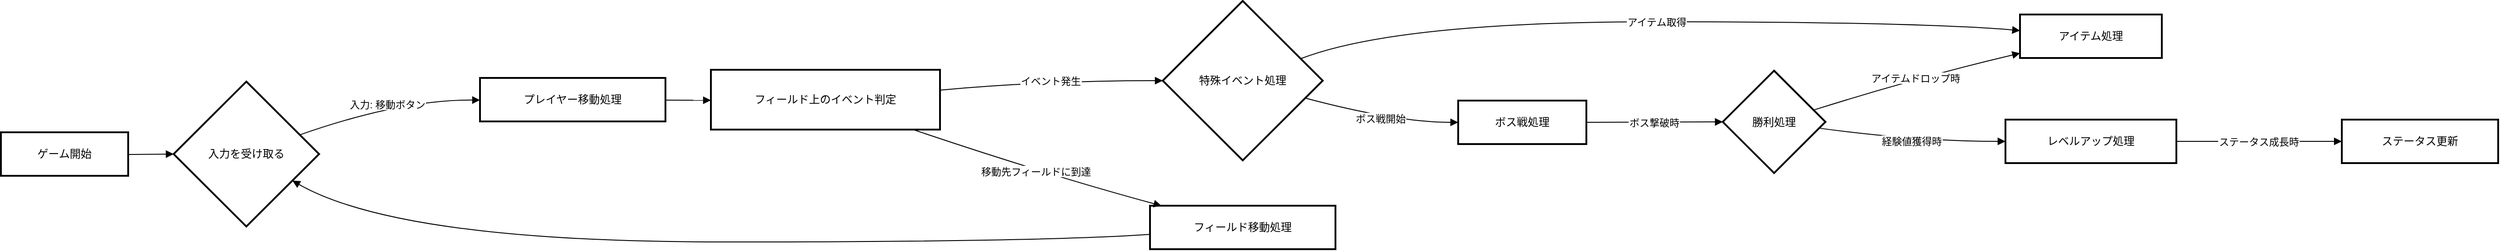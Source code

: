 <mxfile version="24.8.0">
  <diagram name="ページ1" id="ItB-_HCEUpSqabySuu1_">
    <mxGraphModel>
      <root>
        <mxCell id="0" />
        <mxCell id="1" parent="0" />
        <mxCell id="2" value="ゲーム開始" style="whiteSpace=wrap;strokeWidth=2;" vertex="1" parent="1">
          <mxGeometry x="8" y="153" width="140" height="48" as="geometry" />
        </mxCell>
        <mxCell id="3" value="入力を受け取る" style="rhombus;strokeWidth=2;whiteSpace=wrap;" vertex="1" parent="1">
          <mxGeometry x="198" y="97" width="160" height="160" as="geometry" />
        </mxCell>
        <mxCell id="4" value="プレイヤー移動処理" style="whiteSpace=wrap;strokeWidth=2;" vertex="1" parent="1">
          <mxGeometry x="535" y="93" width="204" height="48" as="geometry" />
        </mxCell>
        <mxCell id="5" value="フィールド上のイベント判定" style="whiteSpace=wrap;strokeWidth=2;" vertex="1" parent="1">
          <mxGeometry x="789" y="84" width="252" height="66" as="geometry" />
        </mxCell>
        <mxCell id="6" value="特殊イベント処理" style="rhombus;strokeWidth=2;whiteSpace=wrap;" vertex="1" parent="1">
          <mxGeometry x="1286" y="8" width="176" height="176" as="geometry" />
        </mxCell>
        <mxCell id="7" value="ボス戦処理" style="whiteSpace=wrap;strokeWidth=2;" vertex="1" parent="1">
          <mxGeometry x="1611" y="118" width="141" height="48" as="geometry" />
        </mxCell>
        <mxCell id="8" value="アイテム処理" style="whiteSpace=wrap;strokeWidth=2;" vertex="1" parent="1">
          <mxGeometry x="2229" y="23" width="156" height="48" as="geometry" />
        </mxCell>
        <mxCell id="9" value="フィールド移動処理" style="whiteSpace=wrap;strokeWidth=2;" vertex="1" parent="1">
          <mxGeometry x="1272" y="234" width="204" height="48" as="geometry" />
        </mxCell>
        <mxCell id="10" value="勝利処理" style="rhombus;strokeWidth=2;whiteSpace=wrap;" vertex="1" parent="1">
          <mxGeometry x="1902" y="85" width="113" height="113" as="geometry" />
        </mxCell>
        <mxCell id="11" value="レベルアップ処理" style="whiteSpace=wrap;strokeWidth=2;" vertex="1" parent="1">
          <mxGeometry x="2213" y="139" width="188" height="48" as="geometry" />
        </mxCell>
        <mxCell id="12" value="ステータス更新" style="whiteSpace=wrap;strokeWidth=2;" vertex="1" parent="1">
          <mxGeometry x="2583" y="139" width="172" height="48" as="geometry" />
        </mxCell>
        <mxCell id="13" value="" style="curved=1;startArrow=none;endArrow=block;exitX=1;exitY=0.51;entryX=0;entryY=0.5;" edge="1" parent="1" source="2" target="3">
          <mxGeometry relative="1" as="geometry">
            <Array as="points" />
          </mxGeometry>
        </mxCell>
        <mxCell id="14" value="入力: 移動ボタン" style="curved=1;startArrow=none;endArrow=block;exitX=1;exitY=0.32;entryX=0;entryY=0.51;" edge="1" parent="1" source="3" target="4">
          <mxGeometry relative="1" as="geometry">
            <Array as="points">
              <mxPoint x="447" y="117" />
            </Array>
          </mxGeometry>
        </mxCell>
        <mxCell id="15" value="" style="curved=1;startArrow=none;endArrow=block;exitX=1;exitY=0.51;entryX=0;entryY=0.51;" edge="1" parent="1" source="4" target="5">
          <mxGeometry relative="1" as="geometry">
            <Array as="points" />
          </mxGeometry>
        </mxCell>
        <mxCell id="16" value="イベント発生" style="curved=1;startArrow=none;endArrow=block;exitX=1;exitY=0.34;entryX=0;entryY=0.5;" edge="1" parent="1" source="5" target="6">
          <mxGeometry relative="1" as="geometry">
            <Array as="points">
              <mxPoint x="1156" y="96" />
            </Array>
          </mxGeometry>
        </mxCell>
        <mxCell id="17" value="ボス戦開始" style="curved=1;startArrow=none;endArrow=block;exitX=1;exitY=0.64;entryX=0;entryY=0.5;" edge="1" parent="1" source="6" target="7">
          <mxGeometry relative="1" as="geometry">
            <Array as="points">
              <mxPoint x="1543" y="142" />
            </Array>
          </mxGeometry>
        </mxCell>
        <mxCell id="18" value="アイテム取得" style="curved=1;startArrow=none;endArrow=block;exitX=1;exitY=0.31;entryX=0;entryY=0.37;" edge="1" parent="1" source="6" target="8">
          <mxGeometry relative="1" as="geometry">
            <Array as="points">
              <mxPoint x="1543" y="31" />
              <mxPoint x="2114" y="31" />
            </Array>
          </mxGeometry>
        </mxCell>
        <mxCell id="19" value="移動先フィールドに到達" style="curved=1;startArrow=none;endArrow=block;exitX=0.89;exitY=1.01;entryX=0.07;entryY=0.01;" edge="1" parent="1" source="5" target="9">
          <mxGeometry relative="1" as="geometry">
            <Array as="points">
              <mxPoint x="1156" y="199" />
            </Array>
          </mxGeometry>
        </mxCell>
        <mxCell id="20" value="" style="curved=1;startArrow=none;endArrow=block;exitX=0;exitY=0.66;entryX=1;entryY=0.79;" edge="1" parent="1" source="9" target="3">
          <mxGeometry relative="1" as="geometry">
            <Array as="points">
              <mxPoint x="1156" y="274" />
              <mxPoint x="447" y="274" />
            </Array>
          </mxGeometry>
        </mxCell>
        <mxCell id="21" value="ボス撃破時" style="curved=1;startArrow=none;endArrow=block;exitX=1;exitY=0.5;entryX=0;entryY=0.5;" edge="1" parent="1" source="7" target="10">
          <mxGeometry relative="1" as="geometry">
            <Array as="points" />
          </mxGeometry>
        </mxCell>
        <mxCell id="22" value="経験値獲得時" style="curved=1;startArrow=none;endArrow=block;exitX=1;exitY=0.57;entryX=0;entryY=0.5;" edge="1" parent="1" source="10" target="11">
          <mxGeometry relative="1" as="geometry">
            <Array as="points">
              <mxPoint x="2114" y="163" />
            </Array>
          </mxGeometry>
        </mxCell>
        <mxCell id="23" value="ステータス成長時" style="curved=1;startArrow=none;endArrow=block;exitX=1;exitY=0.5;entryX=0;entryY=0.5;" edge="1" parent="1" source="11" target="12">
          <mxGeometry relative="1" as="geometry">
            <Array as="points" />
          </mxGeometry>
        </mxCell>
        <mxCell id="24" value="アイテムドロップ時" style="curved=1;startArrow=none;endArrow=block;exitX=1;exitY=0.35;entryX=0;entryY=0.89;" edge="1" parent="1" source="10" target="8">
          <mxGeometry relative="1" as="geometry">
            <Array as="points">
              <mxPoint x="2114" y="93" />
            </Array>
          </mxGeometry>
        </mxCell>
      </root>
    </mxGraphModel>
  </diagram>
</mxfile>
